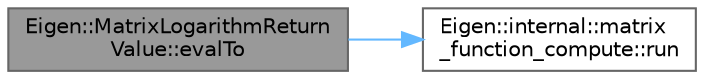 digraph "Eigen::MatrixLogarithmReturnValue::evalTo"
{
 // LATEX_PDF_SIZE
  bgcolor="transparent";
  edge [fontname=Helvetica,fontsize=10,labelfontname=Helvetica,labelfontsize=10];
  node [fontname=Helvetica,fontsize=10,shape=box,height=0.2,width=0.4];
  rankdir="LR";
  Node1 [id="Node000001",label="Eigen::MatrixLogarithmReturn\lValue::evalTo",height=0.2,width=0.4,color="gray40", fillcolor="grey60", style="filled", fontcolor="black",tooltip="Compute the matrix logarithm."];
  Node1 -> Node2 [id="edge1_Node000001_Node000002",color="steelblue1",style="solid",tooltip=" "];
  Node2 [id="Node000002",label="Eigen::internal::matrix\l_function_compute::run",height=0.2,width=0.4,color="grey40", fillcolor="white", style="filled",URL="$struct_eigen_1_1internal_1_1matrix__function__compute.html#a55a328773f5254d0cd29ac699bc2634f",tooltip="Compute the matrix function."];
}
